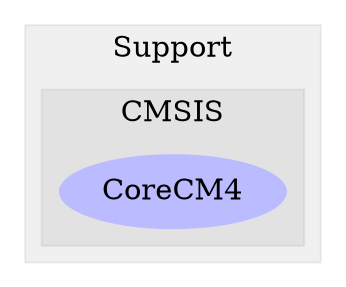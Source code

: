 digraph G {
size="6,4";
ratio="fill";
subgraph cluster_0 {
label="Support";
color="#0000000F";
style="filled";
subgraph cluster_1 {
label="CMSIS";
color="#0000000F";
style="filled";
u0[label="CoreCM4",style="filled",fillcolor="#bbbbff",penwidth="0"];

}

}

}
